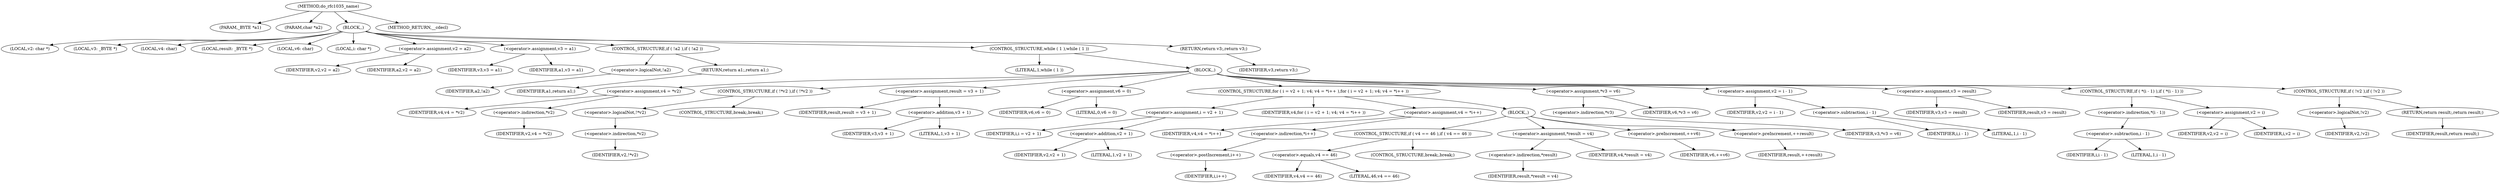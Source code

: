 digraph do_rfc1035_name {  
"1000107" [label = "(METHOD,do_rfc1035_name)" ]
"1000108" [label = "(PARAM,_BYTE *a1)" ]
"1000109" [label = "(PARAM,char *a2)" ]
"1000110" [label = "(BLOCK,,)" ]
"1000111" [label = "(LOCAL,v2: char *)" ]
"1000112" [label = "(LOCAL,v3: _BYTE *)" ]
"1000113" [label = "(LOCAL,v4: char)" ]
"1000114" [label = "(LOCAL,result: _BYTE *)" ]
"1000115" [label = "(LOCAL,v6: char)" ]
"1000116" [label = "(LOCAL,i: char *)" ]
"1000117" [label = "(<operator>.assignment,v2 = a2)" ]
"1000118" [label = "(IDENTIFIER,v2,v2 = a2)" ]
"1000119" [label = "(IDENTIFIER,a2,v2 = a2)" ]
"1000120" [label = "(<operator>.assignment,v3 = a1)" ]
"1000121" [label = "(IDENTIFIER,v3,v3 = a1)" ]
"1000122" [label = "(IDENTIFIER,a1,v3 = a1)" ]
"1000123" [label = "(CONTROL_STRUCTURE,if ( !a2 ),if ( !a2 ))" ]
"1000124" [label = "(<operator>.logicalNot,!a2)" ]
"1000125" [label = "(IDENTIFIER,a2,!a2)" ]
"1000126" [label = "(RETURN,return a1;,return a1;)" ]
"1000127" [label = "(IDENTIFIER,a1,return a1;)" ]
"1000128" [label = "(CONTROL_STRUCTURE,while ( 1 ),while ( 1 ))" ]
"1000129" [label = "(LITERAL,1,while ( 1 ))" ]
"1000130" [label = "(BLOCK,,)" ]
"1000131" [label = "(<operator>.assignment,v4 = *v2)" ]
"1000132" [label = "(IDENTIFIER,v4,v4 = *v2)" ]
"1000133" [label = "(<operator>.indirection,*v2)" ]
"1000134" [label = "(IDENTIFIER,v2,v4 = *v2)" ]
"1000135" [label = "(CONTROL_STRUCTURE,if ( !*v2 ),if ( !*v2 ))" ]
"1000136" [label = "(<operator>.logicalNot,!*v2)" ]
"1000137" [label = "(<operator>.indirection,*v2)" ]
"1000138" [label = "(IDENTIFIER,v2,!*v2)" ]
"1000139" [label = "(CONTROL_STRUCTURE,break;,break;)" ]
"1000140" [label = "(<operator>.assignment,result = v3 + 1)" ]
"1000141" [label = "(IDENTIFIER,result,result = v3 + 1)" ]
"1000142" [label = "(<operator>.addition,v3 + 1)" ]
"1000143" [label = "(IDENTIFIER,v3,v3 + 1)" ]
"1000144" [label = "(LITERAL,1,v3 + 1)" ]
"1000145" [label = "(<operator>.assignment,v6 = 0)" ]
"1000146" [label = "(IDENTIFIER,v6,v6 = 0)" ]
"1000147" [label = "(LITERAL,0,v6 = 0)" ]
"1000148" [label = "(CONTROL_STRUCTURE,for ( i = v2 + 1; v4; v4 = *i++ ),for ( i = v2 + 1; v4; v4 = *i++ ))" ]
"1000149" [label = "(<operator>.assignment,i = v2 + 1)" ]
"1000150" [label = "(IDENTIFIER,i,i = v2 + 1)" ]
"1000151" [label = "(<operator>.addition,v2 + 1)" ]
"1000152" [label = "(IDENTIFIER,v2,v2 + 1)" ]
"1000153" [label = "(LITERAL,1,v2 + 1)" ]
"1000154" [label = "(IDENTIFIER,v4,for ( i = v2 + 1; v4; v4 = *i++ ))" ]
"1000155" [label = "(<operator>.assignment,v4 = *i++)" ]
"1000156" [label = "(IDENTIFIER,v4,v4 = *i++)" ]
"1000157" [label = "(<operator>.indirection,*i++)" ]
"1000158" [label = "(<operator>.postIncrement,i++)" ]
"1000159" [label = "(IDENTIFIER,i,i++)" ]
"1000160" [label = "(BLOCK,,)" ]
"1000161" [label = "(CONTROL_STRUCTURE,if ( v4 == 46 ),if ( v4 == 46 ))" ]
"1000162" [label = "(<operator>.equals,v4 == 46)" ]
"1000163" [label = "(IDENTIFIER,v4,v4 == 46)" ]
"1000164" [label = "(LITERAL,46,v4 == 46)" ]
"1000165" [label = "(CONTROL_STRUCTURE,break;,break;)" ]
"1000166" [label = "(<operator>.assignment,*result = v4)" ]
"1000167" [label = "(<operator>.indirection,*result)" ]
"1000168" [label = "(IDENTIFIER,result,*result = v4)" ]
"1000169" [label = "(IDENTIFIER,v4,*result = v4)" ]
"1000170" [label = "(<operator>.preIncrement,++v6)" ]
"1000171" [label = "(IDENTIFIER,v6,++v6)" ]
"1000172" [label = "(<operator>.preIncrement,++result)" ]
"1000173" [label = "(IDENTIFIER,result,++result)" ]
"1000174" [label = "(<operator>.assignment,*v3 = v6)" ]
"1000175" [label = "(<operator>.indirection,*v3)" ]
"1000176" [label = "(IDENTIFIER,v3,*v3 = v6)" ]
"1000177" [label = "(IDENTIFIER,v6,*v3 = v6)" ]
"1000178" [label = "(<operator>.assignment,v2 = i - 1)" ]
"1000179" [label = "(IDENTIFIER,v2,v2 = i - 1)" ]
"1000180" [label = "(<operator>.subtraction,i - 1)" ]
"1000181" [label = "(IDENTIFIER,i,i - 1)" ]
"1000182" [label = "(LITERAL,1,i - 1)" ]
"1000183" [label = "(<operator>.assignment,v3 = result)" ]
"1000184" [label = "(IDENTIFIER,v3,v3 = result)" ]
"1000185" [label = "(IDENTIFIER,result,v3 = result)" ]
"1000186" [label = "(CONTROL_STRUCTURE,if ( *(i - 1) ),if ( *(i - 1) ))" ]
"1000187" [label = "(<operator>.indirection,*(i - 1))" ]
"1000188" [label = "(<operator>.subtraction,i - 1)" ]
"1000189" [label = "(IDENTIFIER,i,i - 1)" ]
"1000190" [label = "(LITERAL,1,i - 1)" ]
"1000191" [label = "(<operator>.assignment,v2 = i)" ]
"1000192" [label = "(IDENTIFIER,v2,v2 = i)" ]
"1000193" [label = "(IDENTIFIER,i,v2 = i)" ]
"1000194" [label = "(CONTROL_STRUCTURE,if ( !v2 ),if ( !v2 ))" ]
"1000195" [label = "(<operator>.logicalNot,!v2)" ]
"1000196" [label = "(IDENTIFIER,v2,!v2)" ]
"1000197" [label = "(RETURN,return result;,return result;)" ]
"1000198" [label = "(IDENTIFIER,result,return result;)" ]
"1000199" [label = "(RETURN,return v3;,return v3;)" ]
"1000200" [label = "(IDENTIFIER,v3,return v3;)" ]
"1000201" [label = "(METHOD_RETURN,__cdecl)" ]
  "1000107" -> "1000108" 
  "1000107" -> "1000109" 
  "1000107" -> "1000110" 
  "1000107" -> "1000201" 
  "1000110" -> "1000111" 
  "1000110" -> "1000112" 
  "1000110" -> "1000113" 
  "1000110" -> "1000114" 
  "1000110" -> "1000115" 
  "1000110" -> "1000116" 
  "1000110" -> "1000117" 
  "1000110" -> "1000120" 
  "1000110" -> "1000123" 
  "1000110" -> "1000128" 
  "1000110" -> "1000199" 
  "1000117" -> "1000118" 
  "1000117" -> "1000119" 
  "1000120" -> "1000121" 
  "1000120" -> "1000122" 
  "1000123" -> "1000124" 
  "1000123" -> "1000126" 
  "1000124" -> "1000125" 
  "1000126" -> "1000127" 
  "1000128" -> "1000129" 
  "1000128" -> "1000130" 
  "1000130" -> "1000131" 
  "1000130" -> "1000135" 
  "1000130" -> "1000140" 
  "1000130" -> "1000145" 
  "1000130" -> "1000148" 
  "1000130" -> "1000174" 
  "1000130" -> "1000178" 
  "1000130" -> "1000183" 
  "1000130" -> "1000186" 
  "1000130" -> "1000194" 
  "1000131" -> "1000132" 
  "1000131" -> "1000133" 
  "1000133" -> "1000134" 
  "1000135" -> "1000136" 
  "1000135" -> "1000139" 
  "1000136" -> "1000137" 
  "1000137" -> "1000138" 
  "1000140" -> "1000141" 
  "1000140" -> "1000142" 
  "1000142" -> "1000143" 
  "1000142" -> "1000144" 
  "1000145" -> "1000146" 
  "1000145" -> "1000147" 
  "1000148" -> "1000149" 
  "1000148" -> "1000154" 
  "1000148" -> "1000155" 
  "1000148" -> "1000160" 
  "1000149" -> "1000150" 
  "1000149" -> "1000151" 
  "1000151" -> "1000152" 
  "1000151" -> "1000153" 
  "1000155" -> "1000156" 
  "1000155" -> "1000157" 
  "1000157" -> "1000158" 
  "1000158" -> "1000159" 
  "1000160" -> "1000161" 
  "1000160" -> "1000166" 
  "1000160" -> "1000170" 
  "1000160" -> "1000172" 
  "1000161" -> "1000162" 
  "1000161" -> "1000165" 
  "1000162" -> "1000163" 
  "1000162" -> "1000164" 
  "1000166" -> "1000167" 
  "1000166" -> "1000169" 
  "1000167" -> "1000168" 
  "1000170" -> "1000171" 
  "1000172" -> "1000173" 
  "1000174" -> "1000175" 
  "1000174" -> "1000177" 
  "1000175" -> "1000176" 
  "1000178" -> "1000179" 
  "1000178" -> "1000180" 
  "1000180" -> "1000181" 
  "1000180" -> "1000182" 
  "1000183" -> "1000184" 
  "1000183" -> "1000185" 
  "1000186" -> "1000187" 
  "1000186" -> "1000191" 
  "1000187" -> "1000188" 
  "1000188" -> "1000189" 
  "1000188" -> "1000190" 
  "1000191" -> "1000192" 
  "1000191" -> "1000193" 
  "1000194" -> "1000195" 
  "1000194" -> "1000197" 
  "1000195" -> "1000196" 
  "1000197" -> "1000198" 
  "1000199" -> "1000200" 
}
